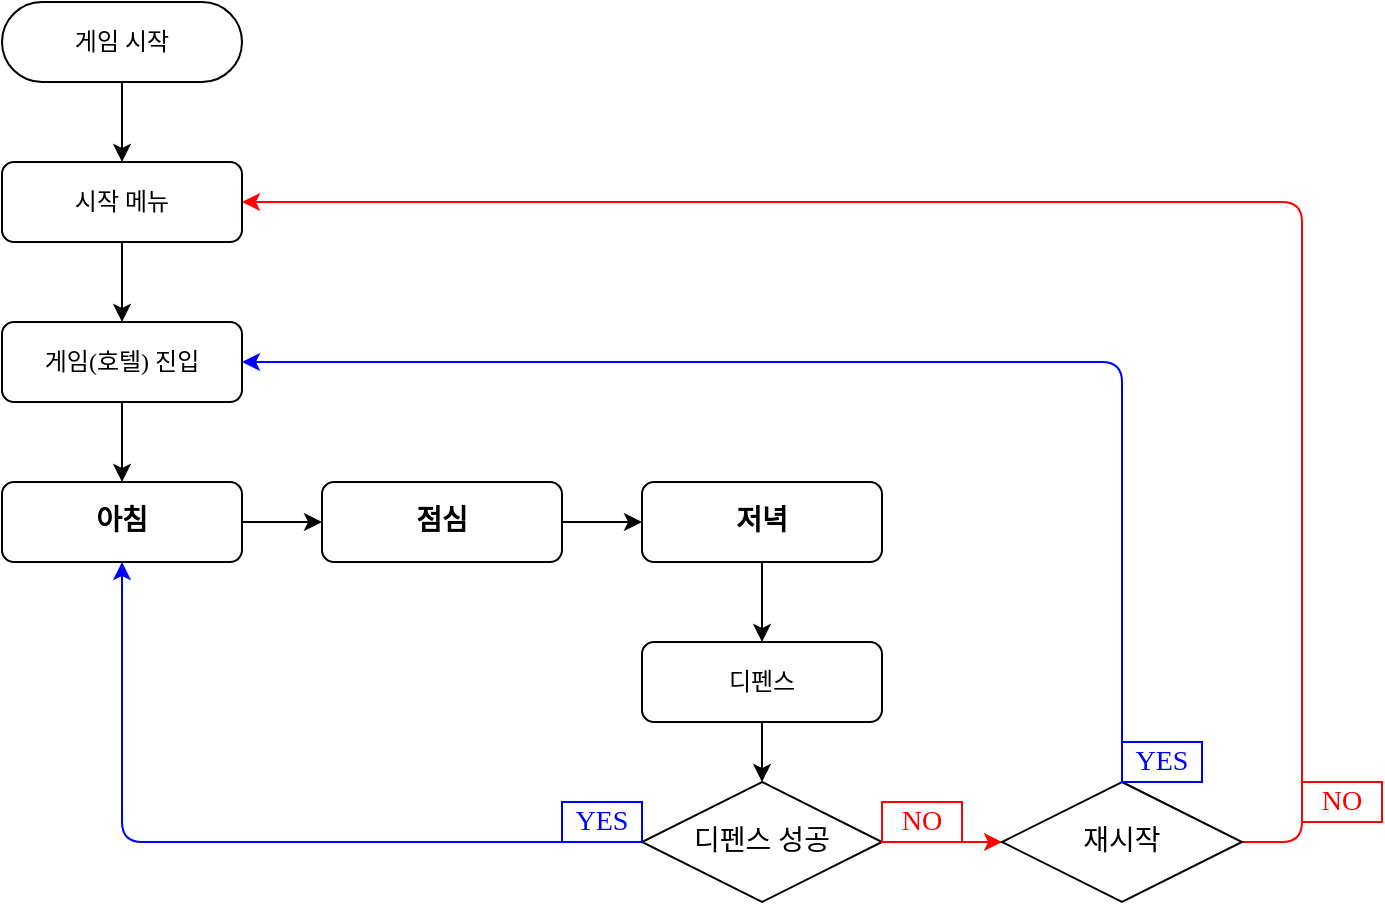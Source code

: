 <mxfile>
    <diagram id="uBnTnmm_3EWoxWbTOgFP" name="페이지-2">
        <mxGraphModel dx="1803" dy="1420" grid="1" gridSize="10" guides="1" tooltips="1" connect="1" arrows="1" fold="1" page="1" pageScale="1" pageWidth="1169" pageHeight="827" background="#ffffff" math="0" shadow="0">
            <root>
                <mxCell id="0"/>
                <mxCell id="1" parent="0"/>
                <mxCell id="SxYAF07LR7KUs-uLHjaG-1" style="edgeStyle=none;html=1;entryX=0.5;entryY=0;entryDx=0;entryDy=0;fontFamily=Comic Sans MS;strokeColor=#000000;" edge="1" parent="1" source="SxYAF07LR7KUs-uLHjaG-2" target="SxYAF07LR7KUs-uLHjaG-4">
                    <mxGeometry relative="1" as="geometry"/>
                </mxCell>
                <mxCell id="SxYAF07LR7KUs-uLHjaG-2" value="게임 시작" style="rounded=1;whiteSpace=wrap;html=1;arcSize=50;fontFamily=Comic Sans MS;fillColor=none;fontColor=#000000;strokeColor=#000000;" vertex="1" parent="1">
                    <mxGeometry x="240" y="188" width="120" height="40" as="geometry"/>
                </mxCell>
                <mxCell id="SxYAF07LR7KUs-uLHjaG-3" style="edgeStyle=none;html=1;entryX=0.5;entryY=0;entryDx=0;entryDy=0;fontFamily=Comic Sans MS;strokeColor=#000000;" edge="1" parent="1" source="SxYAF07LR7KUs-uLHjaG-4" target="SxYAF07LR7KUs-uLHjaG-6">
                    <mxGeometry relative="1" as="geometry"/>
                </mxCell>
                <mxCell id="SxYAF07LR7KUs-uLHjaG-4" value="시작 메뉴" style="rounded=1;whiteSpace=wrap;html=1;fontFamily=Comic Sans MS;strokeColor=#000000;fillColor=none;fontColor=#000000;" vertex="1" parent="1">
                    <mxGeometry x="240" y="268" width="120" height="40" as="geometry"/>
                </mxCell>
                <mxCell id="SxYAF07LR7KUs-uLHjaG-5" style="edgeStyle=none;html=1;entryX=0.5;entryY=0;entryDx=0;entryDy=0;fontFamily=Comic Sans MS;strokeColor=#000000;" edge="1" parent="1" source="SxYAF07LR7KUs-uLHjaG-6" target="SxYAF07LR7KUs-uLHjaG-8">
                    <mxGeometry relative="1" as="geometry"/>
                </mxCell>
                <mxCell id="SxYAF07LR7KUs-uLHjaG-6" value="게임(호텔) 진입" style="rounded=1;whiteSpace=wrap;html=1;fontFamily=Comic Sans MS;strokeColor=#000000;fillColor=none;fontColor=#000000;" vertex="1" parent="1">
                    <mxGeometry x="240" y="348" width="120" height="40" as="geometry"/>
                </mxCell>
                <mxCell id="SxYAF07LR7KUs-uLHjaG-7" style="edgeStyle=none;html=1;exitX=1;exitY=0.5;exitDx=0;exitDy=0;entryX=0;entryY=0.5;entryDx=0;entryDy=0;fontFamily=Comic Sans MS;strokeColor=#000000;" edge="1" parent="1" source="SxYAF07LR7KUs-uLHjaG-8">
                    <mxGeometry relative="1" as="geometry">
                        <mxPoint x="400" y="448" as="targetPoint"/>
                    </mxGeometry>
                </mxCell>
                <mxCell id="SxYAF07LR7KUs-uLHjaG-8" value="&lt;b&gt;&lt;font style=&quot;font-size: 14px;&quot;&gt;아침&lt;/font&gt;&lt;/b&gt;" style="rounded=1;whiteSpace=wrap;html=1;fontFamily=Comic Sans MS;strokeColor=#000000;fillColor=none;fontColor=#000000;" vertex="1" parent="1">
                    <mxGeometry x="240" y="428" width="120" height="40" as="geometry"/>
                </mxCell>
                <mxCell id="SxYAF07LR7KUs-uLHjaG-9" style="edgeStyle=none;html=1;fontFamily=Comic Sans MS;strokeColor=#000000;" edge="1" parent="1">
                    <mxGeometry relative="1" as="geometry">
                        <mxPoint x="520" y="448" as="sourcePoint"/>
                        <mxPoint x="560" y="448" as="targetPoint"/>
                    </mxGeometry>
                </mxCell>
                <mxCell id="SxYAF07LR7KUs-uLHjaG-10" value="&lt;b&gt;&lt;font style=&quot;font-size: 14px;&quot;&gt;점심&lt;/font&gt;&lt;/b&gt;" style="rounded=1;whiteSpace=wrap;html=1;fontFamily=Comic Sans MS;strokeColor=#000000;fillColor=none;fontColor=#000000;" vertex="1" parent="1">
                    <mxGeometry x="400" y="428" width="120" height="40" as="geometry"/>
                </mxCell>
                <mxCell id="SxYAF07LR7KUs-uLHjaG-11" style="edgeStyle=none;html=1;entryX=0.5;entryY=0;entryDx=0;entryDy=0;strokeColor=#000000;fontFamily=Comic Sans MS;fontSize=14;fontColor=#FF0000;endArrow=classic;endFill=1;" edge="1" parent="1" source="SxYAF07LR7KUs-uLHjaG-12" target="SxYAF07LR7KUs-uLHjaG-14">
                    <mxGeometry relative="1" as="geometry"/>
                </mxCell>
                <mxCell id="SxYAF07LR7KUs-uLHjaG-12" value="&lt;span style=&quot;font-size: 14px;&quot;&gt;&lt;b&gt;저녁&lt;/b&gt;&lt;/span&gt;" style="rounded=1;whiteSpace=wrap;html=1;fontFamily=Comic Sans MS;strokeColor=#000000;fillColor=none;fontColor=#000000;" vertex="1" parent="1">
                    <mxGeometry x="560" y="428" width="120" height="40" as="geometry"/>
                </mxCell>
                <mxCell id="SxYAF07LR7KUs-uLHjaG-13" style="edgeStyle=none;html=1;entryX=0.5;entryY=0;entryDx=0;entryDy=0;strokeColor=#000000;fontFamily=Comic Sans MS;fontSize=14;fontColor=#FF0000;endArrow=classic;endFill=1;" edge="1" parent="1" source="SxYAF07LR7KUs-uLHjaG-14" target="SxYAF07LR7KUs-uLHjaG-17">
                    <mxGeometry relative="1" as="geometry"/>
                </mxCell>
                <mxCell id="SxYAF07LR7KUs-uLHjaG-14" value="디펜스" style="rounded=1;whiteSpace=wrap;html=1;fontFamily=Comic Sans MS;strokeColor=#000000;fillColor=none;fontColor=#000000;" vertex="1" parent="1">
                    <mxGeometry x="560" y="508" width="120" height="40" as="geometry"/>
                </mxCell>
                <mxCell id="SxYAF07LR7KUs-uLHjaG-15" style="edgeStyle=none;html=1;fontFamily=Comic Sans MS;fontSize=14;exitX=0;exitY=0.5;exitDx=0;exitDy=0;verticalAlign=middle;endArrow=classic;endFill=1;strokeColor=#0000FF;entryX=0.5;entryY=1;entryDx=0;entryDy=0;" edge="1" parent="1" source="SxYAF07LR7KUs-uLHjaG-17" target="SxYAF07LR7KUs-uLHjaG-8">
                    <mxGeometry relative="1" as="geometry">
                        <mxPoint x="300" y="408" as="targetPoint"/>
                        <Array as="points">
                            <mxPoint x="300" y="608"/>
                        </Array>
                    </mxGeometry>
                </mxCell>
                <mxCell id="SxYAF07LR7KUs-uLHjaG-16" style="edgeStyle=none;html=1;entryX=0;entryY=0.5;entryDx=0;entryDy=0;strokeColor=#FF0000;fontFamily=Comic Sans MS;fontSize=14;fontColor=#FF0000;endArrow=classic;endFill=1;" edge="1" parent="1" source="SxYAF07LR7KUs-uLHjaG-17" target="SxYAF07LR7KUs-uLHjaG-22">
                    <mxGeometry relative="1" as="geometry"/>
                </mxCell>
                <mxCell id="SxYAF07LR7KUs-uLHjaG-17" value="디펜스 성공" style="rhombus;whiteSpace=wrap;html=1;fontFamily=Comic Sans MS;fontSize=14;strokeColor=#000000;fillColor=none;fontColor=#000000;" vertex="1" parent="1">
                    <mxGeometry x="560" y="578" width="120" height="60" as="geometry"/>
                </mxCell>
                <mxCell id="SxYAF07LR7KUs-uLHjaG-18" value="YES" style="text;html=1;strokeColor=#0000FF;fillColor=none;align=center;verticalAlign=middle;whiteSpace=wrap;rounded=0;fontFamily=Comic Sans MS;fontSize=14;fontColor=#0000FF;" vertex="1" parent="1">
                    <mxGeometry x="520" y="588" width="40" height="20" as="geometry"/>
                </mxCell>
                <mxCell id="SxYAF07LR7KUs-uLHjaG-19" value="&lt;font color=&quot;#ff0000&quot;&gt;NO&lt;/font&gt;" style="text;html=1;strokeColor=#FF0000;fillColor=none;align=center;verticalAlign=middle;whiteSpace=wrap;rounded=0;fontFamily=Comic Sans MS;fontSize=14;fontColor=#0000FF;" vertex="1" parent="1">
                    <mxGeometry x="680" y="588" width="40" height="20" as="geometry"/>
                </mxCell>
                <mxCell id="SxYAF07LR7KUs-uLHjaG-20" style="edgeStyle=none;html=1;strokeColor=#0000FF;fontFamily=Comic Sans MS;fontSize=14;fontColor=#FF0000;endArrow=classic;endFill=1;entryX=1;entryY=0.5;entryDx=0;entryDy=0;exitX=0.5;exitY=0;exitDx=0;exitDy=0;" edge="1" parent="1" source="SxYAF07LR7KUs-uLHjaG-22" target="SxYAF07LR7KUs-uLHjaG-6">
                    <mxGeometry relative="1" as="geometry">
                        <mxPoint x="960" y="698" as="targetPoint"/>
                        <Array as="points">
                            <mxPoint x="800" y="368"/>
                        </Array>
                    </mxGeometry>
                </mxCell>
                <mxCell id="SxYAF07LR7KUs-uLHjaG-21" style="edgeStyle=none;html=1;entryX=1;entryY=0.5;entryDx=0;entryDy=0;strokeColor=#FF0000;fontFamily=Comic Sans MS;fontSize=14;fontColor=#FF0000;endArrow=classic;endFill=1;exitX=1;exitY=0.5;exitDx=0;exitDy=0;" edge="1" parent="1" source="SxYAF07LR7KUs-uLHjaG-22" target="SxYAF07LR7KUs-uLHjaG-4">
                    <mxGeometry relative="1" as="geometry">
                        <Array as="points">
                            <mxPoint x="890" y="608"/>
                            <mxPoint x="890" y="288"/>
                        </Array>
                    </mxGeometry>
                </mxCell>
                <mxCell id="SxYAF07LR7KUs-uLHjaG-22" value="재시작" style="rhombus;whiteSpace=wrap;html=1;fontFamily=Comic Sans MS;fontSize=14;strokeColor=#000000;fillColor=none;fontColor=#000000;" vertex="1" parent="1">
                    <mxGeometry x="740" y="578" width="120" height="60" as="geometry"/>
                </mxCell>
                <mxCell id="SxYAF07LR7KUs-uLHjaG-23" value="YES" style="text;html=1;strokeColor=#0000FF;fillColor=none;align=center;verticalAlign=middle;whiteSpace=wrap;rounded=0;fontFamily=Comic Sans MS;fontSize=14;fontColor=#0000FF;" vertex="1" parent="1">
                    <mxGeometry x="800" y="558" width="40" height="20" as="geometry"/>
                </mxCell>
                <mxCell id="SxYAF07LR7KUs-uLHjaG-24" value="&lt;font color=&quot;#ff0000&quot;&gt;NO&lt;/font&gt;" style="text;html=1;strokeColor=#FF0000;fillColor=none;align=center;verticalAlign=middle;whiteSpace=wrap;rounded=0;fontFamily=Comic Sans MS;fontSize=14;fontColor=#0000FF;" vertex="1" parent="1">
                    <mxGeometry x="890" y="578" width="40" height="20" as="geometry"/>
                </mxCell>
            </root>
        </mxGraphModel>
    </diagram>
    <diagram id="3w89nNL_-gQVxMZOIp11" name="페이지-1">
        <mxGraphModel dx="1442" dy="1136" grid="1" gridSize="10" guides="1" tooltips="1" connect="1" arrows="1" fold="1" page="1" pageScale="1" pageWidth="1169" pageHeight="827" background="#ffffff" math="0" shadow="0">
            <root>
                <object label="" id="0">
                    <mxCell/>
                </object>
                <mxCell id="1" parent="0"/>
                <mxCell id="5" style="edgeStyle=none;html=1;entryX=0.5;entryY=0;entryDx=0;entryDy=0;fontFamily=Comic Sans MS;strokeColor=#000000;" edge="1" parent="1" source="3" target="4">
                    <mxGeometry relative="1" as="geometry"/>
                </mxCell>
                <mxCell id="3" value="게임 시작" style="rounded=1;whiteSpace=wrap;html=1;arcSize=50;fontFamily=Comic Sans MS;fillColor=none;fontColor=#000000;strokeColor=#000000;" vertex="1" parent="1">
                    <mxGeometry x="225" y="134" width="120" height="40" as="geometry"/>
                </mxCell>
                <mxCell id="7" style="edgeStyle=none;html=1;entryX=0.5;entryY=0;entryDx=0;entryDy=0;fontFamily=Comic Sans MS;strokeColor=#000000;" edge="1" parent="1" source="4" target="6">
                    <mxGeometry relative="1" as="geometry"/>
                </mxCell>
                <mxCell id="4" value="시작 메뉴" style="rounded=1;whiteSpace=wrap;html=1;fontFamily=Comic Sans MS;strokeColor=#000000;fillColor=none;fontColor=#000000;" vertex="1" parent="1">
                    <mxGeometry x="225" y="214" width="120" height="40" as="geometry"/>
                </mxCell>
                <mxCell id="13" style="edgeStyle=none;html=1;entryX=0.5;entryY=0;entryDx=0;entryDy=0;fontFamily=Comic Sans MS;strokeColor=#000000;" edge="1" parent="1" source="6" target="10">
                    <mxGeometry relative="1" as="geometry"/>
                </mxCell>
                <mxCell id="6" value="게임(호텔) 진입" style="rounded=1;whiteSpace=wrap;html=1;fontFamily=Comic Sans MS;strokeColor=#000000;fillColor=none;fontColor=#000000;" vertex="1" parent="1">
                    <mxGeometry x="225" y="294" width="120" height="40" as="geometry"/>
                </mxCell>
                <mxCell id="15" style="edgeStyle=none;html=1;exitX=1;exitY=0.5;exitDx=0;exitDy=0;entryX=0;entryY=0.5;entryDx=0;entryDy=0;fontFamily=Comic Sans MS;strokeColor=#000000;" edge="1" parent="1" source="10" target="14">
                    <mxGeometry relative="1" as="geometry"/>
                </mxCell>
                <mxCell id="10" value="&lt;b&gt;&lt;font style=&quot;font-size: 14px;&quot;&gt;아침&lt;/font&gt;&lt;/b&gt;" style="rounded=1;whiteSpace=wrap;html=1;fontFamily=Comic Sans MS;strokeColor=#000000;fillColor=none;fontColor=#000000;" vertex="1" parent="1">
                    <mxGeometry x="225" y="374" width="120" height="40" as="geometry"/>
                </mxCell>
                <mxCell id="17" style="edgeStyle=none;html=1;fontFamily=Comic Sans MS;strokeColor=#000000;" edge="1" parent="1" source="14" target="16">
                    <mxGeometry relative="1" as="geometry"/>
                </mxCell>
                <mxCell id="14" value="체크-인" style="rounded=1;whiteSpace=wrap;html=1;fontFamily=Comic Sans MS;strokeColor=#000000;fillColor=none;fontColor=#000000;" vertex="1" parent="1">
                    <mxGeometry x="385" y="374" width="120" height="40" as="geometry"/>
                </mxCell>
                <mxCell id="19" style="edgeStyle=none;html=1;entryX=0.5;entryY=0;entryDx=0;entryDy=0;fontFamily=Comic Sans MS;exitX=0.5;exitY=1;exitDx=0;exitDy=0;strokeColor=#000000;" edge="1" parent="1" source="16" target="18">
                    <mxGeometry relative="1" as="geometry"/>
                </mxCell>
                <mxCell id="16" value="식량 분배" style="rounded=1;whiteSpace=wrap;html=1;fontFamily=Comic Sans MS;strokeColor=#000000;fillColor=none;fontColor=#000000;" vertex="1" parent="1">
                    <mxGeometry x="545" y="374" width="120" height="40" as="geometry"/>
                </mxCell>
                <mxCell id="23" style="edgeStyle=none;html=1;entryX=0;entryY=0.5;entryDx=0;entryDy=0;fontFamily=Comic Sans MS;strokeColor=#000000;" edge="1" parent="1" source="18" target="22">
                    <mxGeometry relative="1" as="geometry"/>
                </mxCell>
                <mxCell id="18" value="&lt;b&gt;&lt;font style=&quot;font-size: 14px;&quot;&gt;점심&lt;/font&gt;&lt;/b&gt;" style="rounded=1;whiteSpace=wrap;html=1;fontFamily=Comic Sans MS;strokeColor=#000000;fillColor=none;fontColor=#000000;" vertex="1" parent="1">
                    <mxGeometry x="225" y="454" width="120" height="40" as="geometry"/>
                </mxCell>
                <mxCell id="25" style="edgeStyle=none;html=1;entryX=0;entryY=0.5;entryDx=0;entryDy=0;fontFamily=Comic Sans MS;strokeColor=#000000;" edge="1" parent="1" source="22" target="24">
                    <mxGeometry relative="1" as="geometry"/>
                </mxCell>
                <mxCell id="22" value="정찰" style="rounded=1;whiteSpace=wrap;html=1;fontFamily=Comic Sans MS;strokeColor=#000000;fillColor=none;fontColor=#000000;" vertex="1" parent="1">
                    <mxGeometry x="385" y="454" width="120" height="40" as="geometry"/>
                </mxCell>
                <mxCell id="27" style="edgeStyle=none;html=1;entryX=0;entryY=0.5;entryDx=0;entryDy=0;fontFamily=Comic Sans MS;strokeColor=#000000;" edge="1" parent="1" source="24" target="26">
                    <mxGeometry relative="1" as="geometry"/>
                </mxCell>
                <mxCell id="24" value="이벤트" style="rounded=1;whiteSpace=wrap;html=1;fontFamily=Comic Sans MS;strokeColor=#000000;fillColor=none;fontColor=#000000;" vertex="1" parent="1">
                    <mxGeometry x="545" y="454" width="120" height="40" as="geometry"/>
                </mxCell>
                <mxCell id="33" style="edgeStyle=none;html=1;exitX=0.5;exitY=1;exitDx=0;exitDy=0;entryX=0.5;entryY=0;entryDx=0;entryDy=0;fontFamily=Comic Sans MS;fontSize=14;strokeColor=#000000;" edge="1" parent="1" source="26" target="28">
                    <mxGeometry relative="1" as="geometry"/>
                </mxCell>
                <mxCell id="26" value="호텔 보수" style="rounded=1;whiteSpace=wrap;html=1;fontFamily=Comic Sans MS;strokeColor=#000000;fillColor=none;fontColor=#000000;" vertex="1" parent="1">
                    <mxGeometry x="705" y="454" width="120" height="40" as="geometry"/>
                </mxCell>
                <mxCell id="32" style="edgeStyle=none;html=1;entryX=0;entryY=0.5;entryDx=0;entryDy=0;fontFamily=Comic Sans MS;fontSize=14;strokeColor=#000000;" edge="1" parent="1" source="28" target="31">
                    <mxGeometry relative="1" as="geometry"/>
                </mxCell>
                <mxCell id="28" value="&lt;span style=&quot;font-size: 14px;&quot;&gt;&lt;b&gt;저녁&lt;/b&gt;&lt;/span&gt;" style="rounded=1;whiteSpace=wrap;html=1;fontFamily=Comic Sans MS;strokeColor=#000000;fillColor=none;fontColor=#000000;" vertex="1" parent="1">
                    <mxGeometry x="225" y="534" width="120" height="40" as="geometry"/>
                </mxCell>
                <mxCell id="35" style="edgeStyle=none;html=1;exitX=1;exitY=0.5;exitDx=0;exitDy=0;entryX=0;entryY=0.5;entryDx=0;entryDy=0;fontFamily=Comic Sans MS;fontSize=14;strokeColor=#000000;" edge="1" parent="1" source="31" target="34">
                    <mxGeometry relative="1" as="geometry"/>
                </mxCell>
                <mxCell id="31" value="디펜스" style="rounded=1;whiteSpace=wrap;html=1;fontFamily=Comic Sans MS;strokeColor=#000000;fillColor=none;fontColor=#000000;" vertex="1" parent="1">
                    <mxGeometry x="385" y="534" width="120" height="40" as="geometry"/>
                </mxCell>
                <mxCell id="36" style="edgeStyle=none;html=1;fontFamily=Comic Sans MS;fontSize=14;exitX=1;exitY=0.5;exitDx=0;exitDy=0;verticalAlign=middle;endArrow=none;endFill=0;strokeColor=#0000FF;" edge="1" parent="1" source="34">
                    <mxGeometry relative="1" as="geometry">
                        <mxPoint x="285" y="354" as="targetPoint"/>
                        <Array as="points">
                            <mxPoint x="865" y="554"/>
                            <mxPoint x="865" y="354"/>
                        </Array>
                    </mxGeometry>
                </mxCell>
                <mxCell id="40" style="edgeStyle=none;html=1;entryX=0.5;entryY=0;entryDx=0;entryDy=0;strokeColor=#FF0000;fontFamily=Comic Sans MS;fontSize=14;fontColor=#0000FF;endArrow=classic;endFill=1;" edge="1" parent="1" source="34" target="42">
                    <mxGeometry relative="1" as="geometry">
                        <mxPoint x="605" y="614" as="targetPoint"/>
                    </mxGeometry>
                </mxCell>
                <mxCell id="34" value="디펜스 성공" style="rhombus;whiteSpace=wrap;html=1;fontFamily=Comic Sans MS;fontSize=14;strokeColor=#000000;fillColor=none;fontColor=#000000;" vertex="1" parent="1">
                    <mxGeometry x="545" y="524" width="120" height="60" as="geometry"/>
                </mxCell>
                <mxCell id="37" value="YES" style="text;html=1;strokeColor=#0000FF;fillColor=none;align=center;verticalAlign=middle;whiteSpace=wrap;rounded=0;fontFamily=Comic Sans MS;fontSize=14;fontColor=#0000FF;" vertex="1" parent="1">
                    <mxGeometry x="665" y="534" width="60" height="20" as="geometry"/>
                </mxCell>
                <mxCell id="41" value="&lt;font color=&quot;#ff0000&quot;&gt;NO&lt;/font&gt;" style="text;html=1;strokeColor=#FF0000;fillColor=none;align=center;verticalAlign=middle;whiteSpace=wrap;rounded=0;fontFamily=Comic Sans MS;fontSize=14;fontColor=#0000FF;" vertex="1" parent="1">
                    <mxGeometry x="545" y="584" width="60" height="20" as="geometry"/>
                </mxCell>
                <mxCell id="43" style="edgeStyle=none;html=1;strokeColor=#0000FF;fontFamily=Comic Sans MS;fontSize=14;fontColor=#FF0000;endArrow=classic;endFill=1;entryX=1;entryY=0.5;entryDx=0;entryDy=0;" edge="1" parent="1" source="42" target="6">
                    <mxGeometry relative="1" as="geometry">
                        <mxPoint x="945" y="644" as="targetPoint"/>
                        <Array as="points">
                            <mxPoint x="905" y="634"/>
                            <mxPoint x="905" y="314"/>
                        </Array>
                    </mxGeometry>
                </mxCell>
                <mxCell id="45" style="edgeStyle=none;html=1;entryX=1;entryY=0.5;entryDx=0;entryDy=0;strokeColor=#FF0000;fontFamily=Comic Sans MS;fontSize=14;fontColor=#FF0000;endArrow=classic;endFill=1;" edge="1" parent="1" source="42" target="4">
                    <mxGeometry relative="1" as="geometry">
                        <Array as="points">
                            <mxPoint x="605" y="694"/>
                            <mxPoint x="945" y="694"/>
                            <mxPoint x="945" y="234"/>
                        </Array>
                    </mxGeometry>
                </mxCell>
                <mxCell id="42" value="재시작" style="rhombus;whiteSpace=wrap;html=1;fontFamily=Comic Sans MS;fontSize=14;strokeColor=#000000;fillColor=none;fontColor=#000000;" vertex="1" parent="1">
                    <mxGeometry x="545" y="604" width="120" height="60" as="geometry"/>
                </mxCell>
                <mxCell id="44" value="YES" style="text;html=1;strokeColor=#0000FF;fillColor=none;align=center;verticalAlign=middle;whiteSpace=wrap;rounded=0;fontFamily=Comic Sans MS;fontSize=14;fontColor=#0000FF;" vertex="1" parent="1">
                    <mxGeometry x="665" y="614" width="60" height="20" as="geometry"/>
                </mxCell>
                <mxCell id="46" value="&lt;font color=&quot;#ff0000&quot;&gt;NO&lt;/font&gt;" style="text;html=1;strokeColor=#FF0000;fillColor=none;align=center;verticalAlign=middle;whiteSpace=wrap;rounded=0;fontFamily=Comic Sans MS;fontSize=14;fontColor=#0000FF;" vertex="1" parent="1">
                    <mxGeometry x="545" y="664" width="60" height="20" as="geometry"/>
                </mxCell>
            </root>
        </mxGraphModel>
    </diagram>
</mxfile>